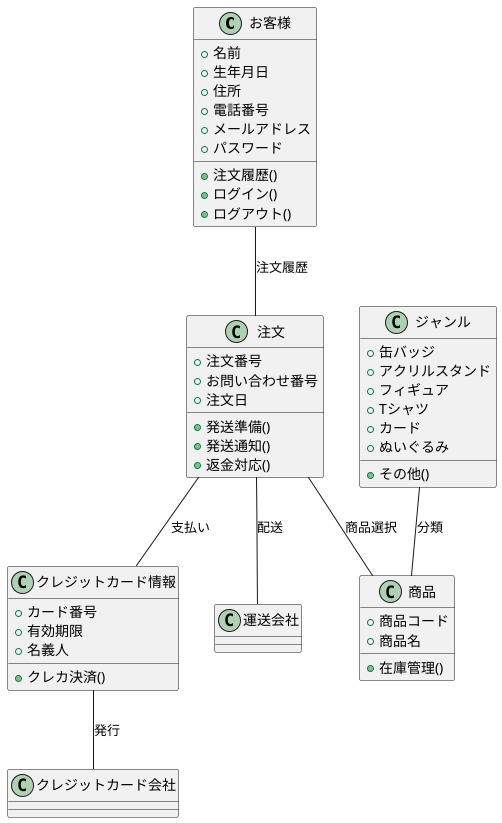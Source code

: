 @startuml .BBショップ注文管理システム
' ドメインモデル

class お客様 {
  +名前
  +生年月日
  +住所
  +電話番号
  +メールアドレス
  +パスワード
  +注文履歴()
  +ログイン()
  +ログアウト()
}

class 商品 {
  +商品コード
  +商品名
  +在庫管理()
}

class 注文 {
  +注文番号
  +お問い合わせ番号
  +注文日
  +発送準備()
  +発送通知()
  +返金対応()
}

class ジャンル {
  +缶バッジ
  +アクリルスタンド
  +フィギュア
  +Tシャツ
  +カード
  +ぬいぐるみ
  +その他()
}

class クレジットカード情報 {
  +カード番号
  +有効期限
  +名義人
  +クレカ決済()
}

class 運送会社 {
}

class クレジットカード会社 {
}

' 関係
お客様 -- 注文 : 注文履歴
注文 -- 商品 : 商品選択
注文 -- クレジットカード情報 : 支払い
注文 -- 運送会社 : 配送
クレジットカード情報 -- クレジットカード会社 : 発行
ジャンル -- 商品 : 分類

@enduml
